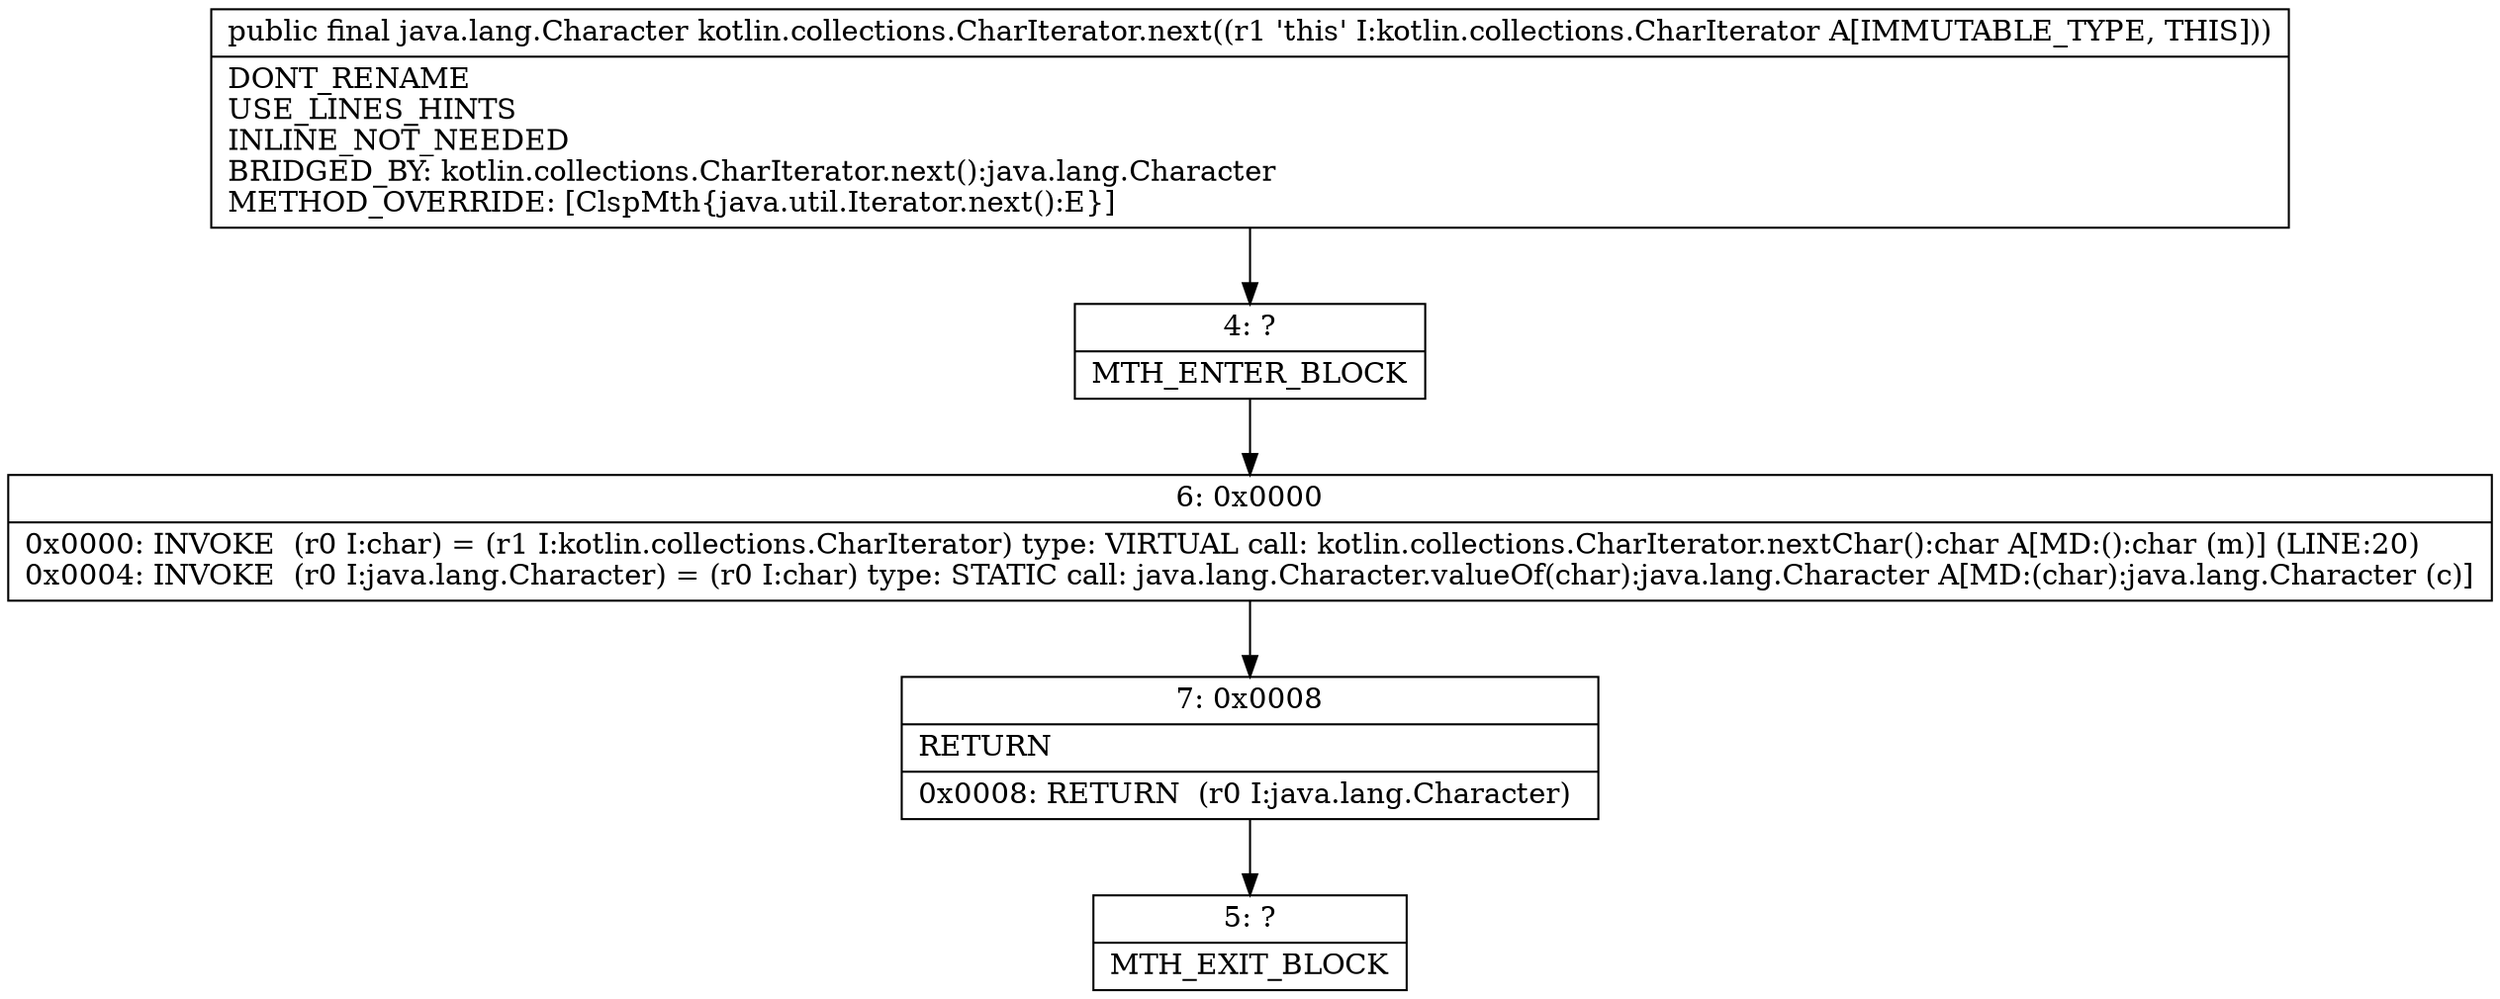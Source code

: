 digraph "CFG forkotlin.collections.CharIterator.next()Ljava\/lang\/Character;" {
Node_4 [shape=record,label="{4\:\ ?|MTH_ENTER_BLOCK\l}"];
Node_6 [shape=record,label="{6\:\ 0x0000|0x0000: INVOKE  (r0 I:char) = (r1 I:kotlin.collections.CharIterator) type: VIRTUAL call: kotlin.collections.CharIterator.nextChar():char A[MD:():char (m)] (LINE:20)\l0x0004: INVOKE  (r0 I:java.lang.Character) = (r0 I:char) type: STATIC call: java.lang.Character.valueOf(char):java.lang.Character A[MD:(char):java.lang.Character (c)]\l}"];
Node_7 [shape=record,label="{7\:\ 0x0008|RETURN\l|0x0008: RETURN  (r0 I:java.lang.Character) \l}"];
Node_5 [shape=record,label="{5\:\ ?|MTH_EXIT_BLOCK\l}"];
MethodNode[shape=record,label="{public final java.lang.Character kotlin.collections.CharIterator.next((r1 'this' I:kotlin.collections.CharIterator A[IMMUTABLE_TYPE, THIS]))  | DONT_RENAME\lUSE_LINES_HINTS\lINLINE_NOT_NEEDED\lBRIDGED_BY: kotlin.collections.CharIterator.next():java.lang.Character\lMETHOD_OVERRIDE: [ClspMth\{java.util.Iterator.next():E\}]\l}"];
MethodNode -> Node_4;Node_4 -> Node_6;
Node_6 -> Node_7;
Node_7 -> Node_5;
}

